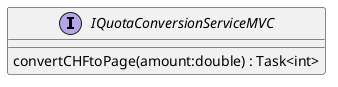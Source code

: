 @startuml
interface IQuotaConversionServiceMVC {
    convertCHFtoPage(amount:double) : Task<int>
}
@enduml

